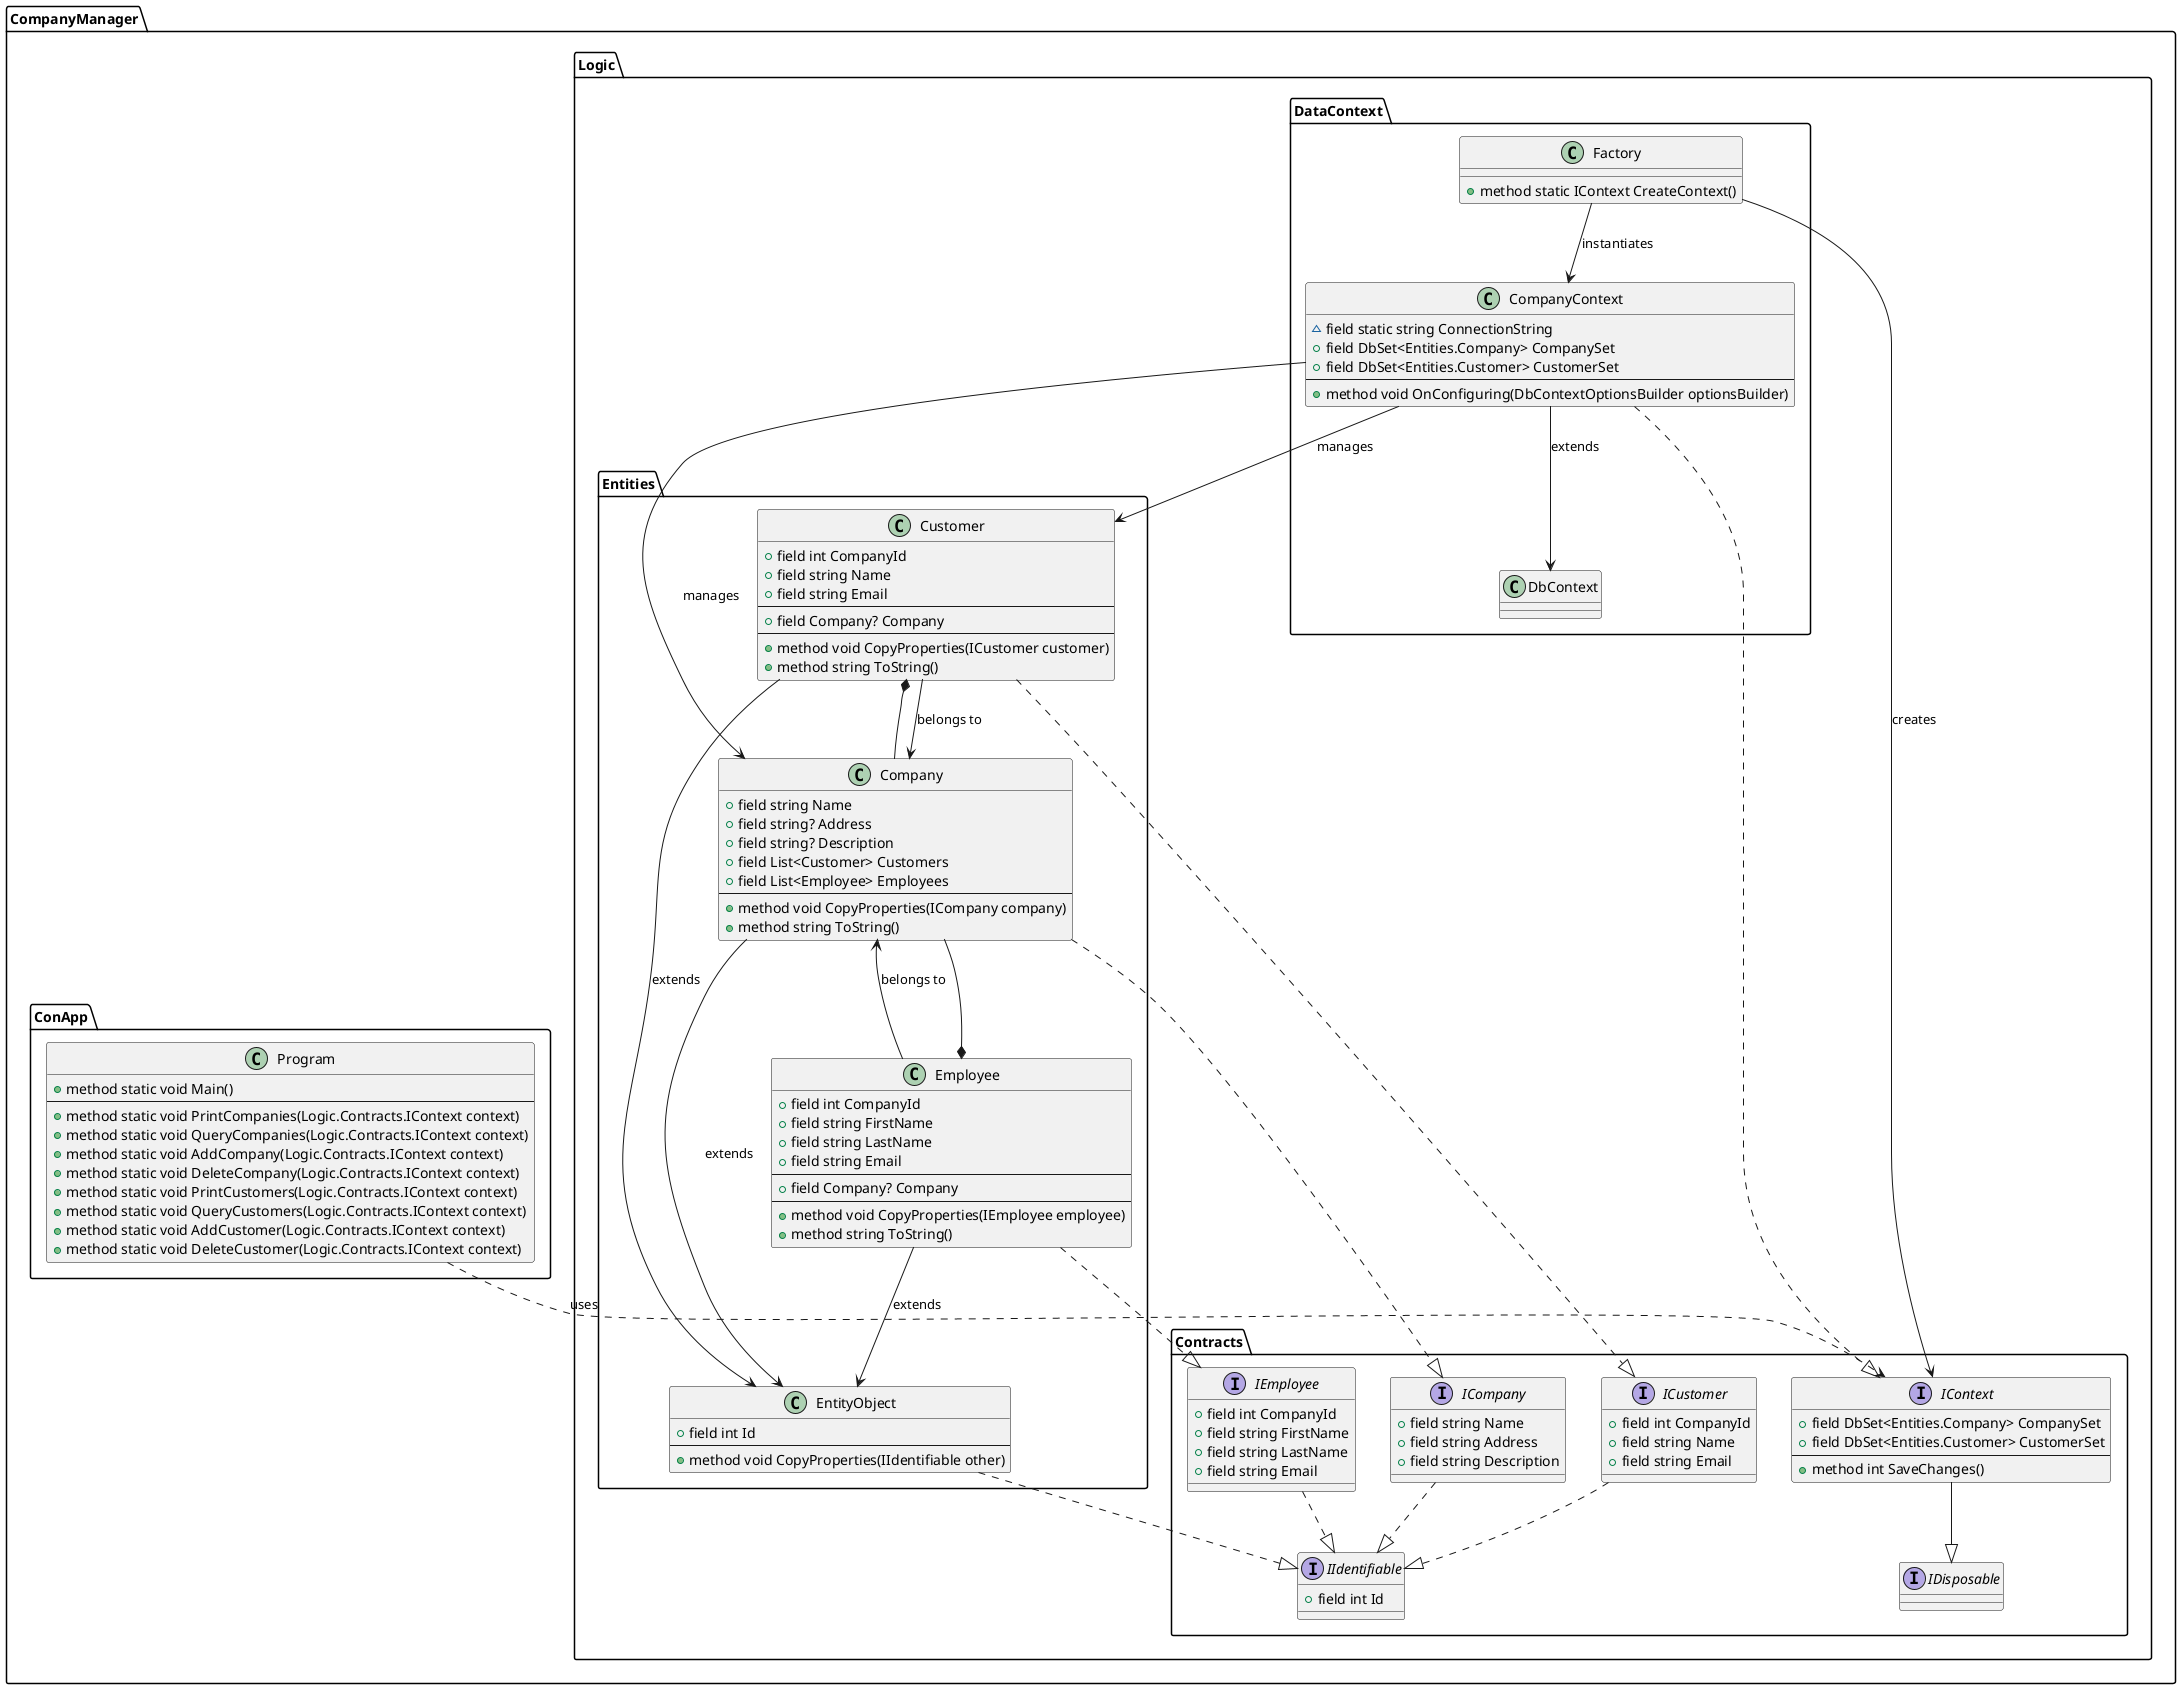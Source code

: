 @startuml
package CompanyManager.Logic.Contracts {
        interface IIdentifiable {
                +field int Id
        }

        interface ICompany {
                +field string Name
                +field string Address
                +field string Description
        }

        interface ICustomer {
                +field int CompanyId
                +field string Name
                +field string Email
        }

        interface IEmployee {
                +field int CompanyId
                +field string FirstName
                +field string LastName
                +field string Email
        }

        interface IContext {
                +field DbSet<Entities.Company> CompanySet
                +field DbSet<Entities.Customer> CustomerSet
                --
                +method int SaveChanges()
        }

        interface IDisposable

        ICompany ..|> IIdentifiable
        ICustomer ..|> IIdentifiable
        IEmployee ..|> IIdentifiable
        IContext --|> IDisposable
}

package CompanyManager.Logic.Entities {
        class EntityObject {
                +field int Id
                --
                +method void CopyProperties(IIdentifiable other)
        }

        class Customer {
                +field int CompanyId
                +field string Name
                +field string Email
                --
                +field Company? Company
                --
                +method void CopyProperties(ICustomer customer)
                +method string ToString()
        }

        class Company {
                +field string Name
                +field string? Address
                +field string? Description
                +field List<Customer> Customers
                +field List<Employee> Employees
                --
                +method void CopyProperties(ICompany company)
                +method string ToString()
        }

        class Employee {
                +field int CompanyId
                +field string FirstName
                +field string LastName
                +field string Email
                --
                +field Company? Company
                --
                +method void CopyProperties(IEmployee employee)
                +method string ToString()
        }

        Company --* Customer
        Company --* Employee
        Company ..|> ICompany
        Company --> EntityObject : extends
        EntityObject ..|> IIdentifiable
        Customer --> EntityObject : extends
        Customer ..|> ICustomer
        Customer --> Company : belongs to
        Employee --> Company : belongs to
        Employee ..|> IEmployee
        Employee --> EntityObject : extends
}
package CompanyManager.Logic.DataContext {
        class DbContext

        class CompanyContext {
                ~field static string ConnectionString
                +field DbSet<Entities.Company> CompanySet
                +field DbSet<Entities.Customer> CustomerSet
                --
                +method void OnConfiguring(DbContextOptionsBuilder optionsBuilder)
        }

        class Factory {
                +method static IContext CreateContext()
        }

        CompanyContext --> Company : manages
        CompanyContext --> Customer : manages
        CompanyContext --> DbContext : extends
        CompanyContext ..|> IContext

        Factory --> IContext : creates
        Factory --> CompanyContext : instantiates
}

package CompanyManager.ConApp {
        class Program {
                +method static void Main()
                --
                +method static void PrintCompanies(Logic.Contracts.IContext context)
                +method static void QueryCompanies(Logic.Contracts.IContext context)
                +method static void AddCompany(Logic.Contracts.IContext context)
                +method static void DeleteCompany(Logic.Contracts.IContext context)
                +method static void PrintCustomers(Logic.Contracts.IContext context)
                +method static void QueryCustomers(Logic.Contracts.IContext context)
                +method static void AddCustomer(Logic.Contracts.IContext context)
                +method static void DeleteCustomer(Logic.Contracts.IContext context)
        }

        Program ..> IContext : uses
}
@enduml
